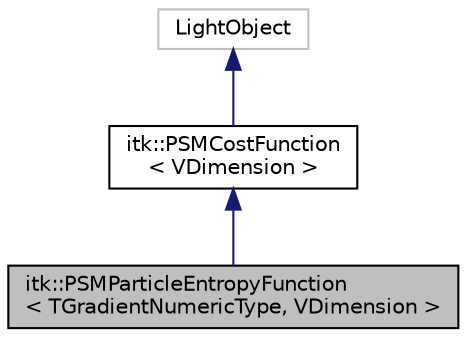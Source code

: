 digraph "itk::PSMParticleEntropyFunction&lt; TGradientNumericType, VDimension &gt;"
{
  edge [fontname="Helvetica",fontsize="10",labelfontname="Helvetica",labelfontsize="10"];
  node [fontname="Helvetica",fontsize="10",shape=record];
  Node1 [label="itk::PSMParticleEntropyFunction\l\< TGradientNumericType, VDimension \>",height=0.2,width=0.4,color="black", fillcolor="grey75", style="filled", fontcolor="black"];
  Node2 -> Node1 [dir="back",color="midnightblue",fontsize="10",style="solid",fontname="Helvetica"];
  Node2 [label="itk::PSMCostFunction\l\< VDimension \>",height=0.2,width=0.4,color="black", fillcolor="white", style="filled",URL="$classitk_1_1_p_s_m_cost_function.html"];
  Node3 -> Node2 [dir="back",color="midnightblue",fontsize="10",style="solid",fontname="Helvetica"];
  Node3 [label="LightObject",height=0.2,width=0.4,color="grey75", fillcolor="white", style="filled"];
}

